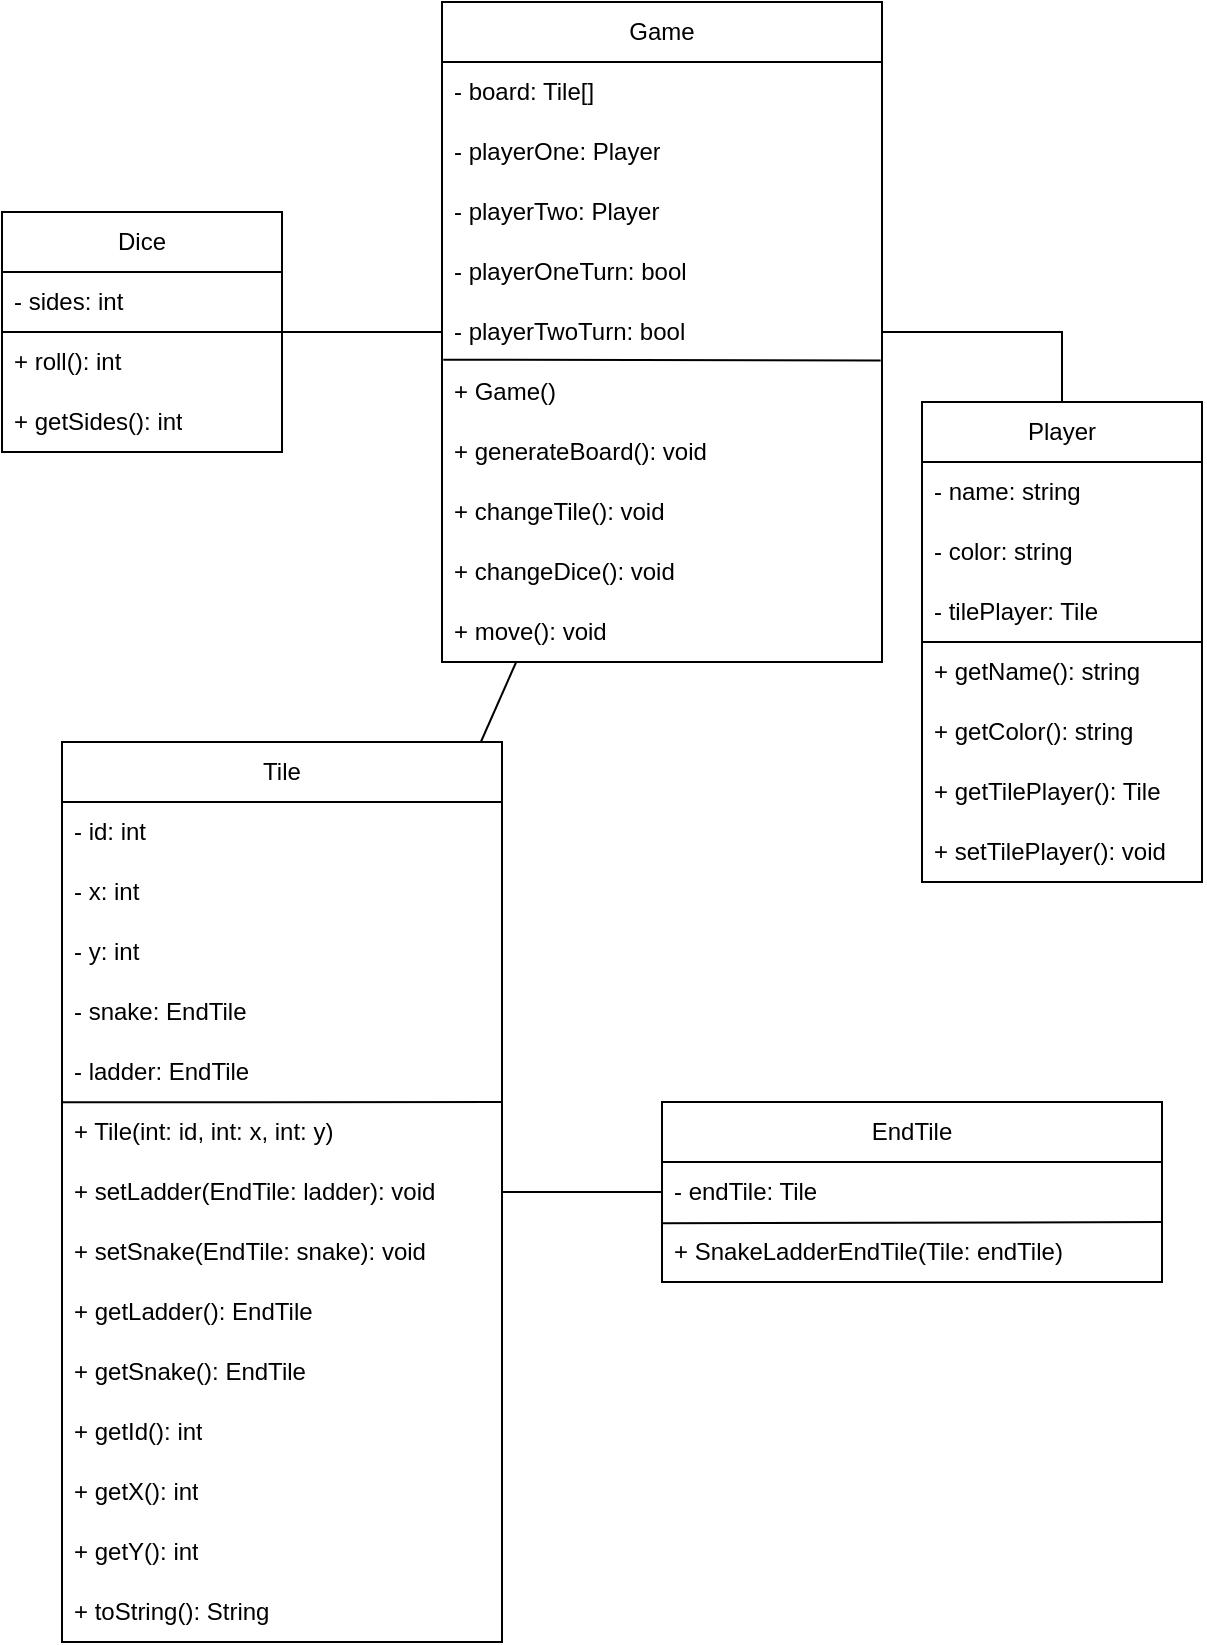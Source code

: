 <mxfile version="24.2.1" type="device">
  <diagram name="Page-1" id="pvg8SSIA2iOiaYbBncRj">
    <mxGraphModel dx="1639" dy="938" grid="1" gridSize="10" guides="1" tooltips="1" connect="1" arrows="1" fold="1" page="1" pageScale="1" pageWidth="827" pageHeight="1169" math="0" shadow="0">
      <root>
        <mxCell id="0" />
        <mxCell id="1" parent="0" />
        <mxCell id="43WKIZojVjIbnMSvibWs-29" value="Game" style="swimlane;fontStyle=0;childLayout=stackLayout;horizontal=1;startSize=30;horizontalStack=0;resizeParent=1;resizeParentMax=0;resizeLast=0;collapsible=1;marginBottom=0;whiteSpace=wrap;html=1;" vertex="1" parent="1">
          <mxGeometry x="250" y="110" width="220" height="330" as="geometry" />
        </mxCell>
        <mxCell id="43WKIZojVjIbnMSvibWs-30" value="- board: Tile[]" style="text;strokeColor=none;fillColor=none;align=left;verticalAlign=middle;spacingLeft=4;spacingRight=4;overflow=hidden;points=[[0,0.5],[1,0.5]];portConstraint=eastwest;rotatable=0;whiteSpace=wrap;html=1;" vertex="1" parent="43WKIZojVjIbnMSvibWs-29">
          <mxGeometry y="30" width="220" height="30" as="geometry" />
        </mxCell>
        <mxCell id="43WKIZojVjIbnMSvibWs-31" value="- playerOne: Player" style="text;strokeColor=none;fillColor=none;align=left;verticalAlign=middle;spacingLeft=4;spacingRight=4;overflow=hidden;points=[[0,0.5],[1,0.5]];portConstraint=eastwest;rotatable=0;whiteSpace=wrap;html=1;" vertex="1" parent="43WKIZojVjIbnMSvibWs-29">
          <mxGeometry y="60" width="220" height="30" as="geometry" />
        </mxCell>
        <mxCell id="43WKIZojVjIbnMSvibWs-88" value="- playerTwo: Player" style="text;strokeColor=none;fillColor=none;align=left;verticalAlign=middle;spacingLeft=4;spacingRight=4;overflow=hidden;points=[[0,0.5],[1,0.5]];portConstraint=eastwest;rotatable=0;whiteSpace=wrap;html=1;" vertex="1" parent="43WKIZojVjIbnMSvibWs-29">
          <mxGeometry y="90" width="220" height="30" as="geometry" />
        </mxCell>
        <mxCell id="43WKIZojVjIbnMSvibWs-89" value="- playerOneTurn: bool" style="text;strokeColor=none;fillColor=none;align=left;verticalAlign=middle;spacingLeft=4;spacingRight=4;overflow=hidden;points=[[0,0.5],[1,0.5]];portConstraint=eastwest;rotatable=0;whiteSpace=wrap;html=1;" vertex="1" parent="43WKIZojVjIbnMSvibWs-29">
          <mxGeometry y="120" width="220" height="30" as="geometry" />
        </mxCell>
        <mxCell id="43WKIZojVjIbnMSvibWs-32" value="- playerTwoTurn: bool" style="text;strokeColor=none;fillColor=none;align=left;verticalAlign=middle;spacingLeft=4;spacingRight=4;overflow=hidden;points=[[0,0.5],[1,0.5]];portConstraint=eastwest;rotatable=0;whiteSpace=wrap;html=1;" vertex="1" parent="43WKIZojVjIbnMSvibWs-29">
          <mxGeometry y="150" width="220" height="30" as="geometry" />
        </mxCell>
        <mxCell id="43WKIZojVjIbnMSvibWs-33" value="+ Game()" style="text;strokeColor=none;fillColor=none;align=left;verticalAlign=middle;spacingLeft=4;spacingRight=4;overflow=hidden;points=[[0,0.5],[1,0.5]];portConstraint=eastwest;rotatable=0;whiteSpace=wrap;html=1;perimeterSpacing=14;" vertex="1" parent="43WKIZojVjIbnMSvibWs-29">
          <mxGeometry y="180" width="220" height="30" as="geometry" />
        </mxCell>
        <mxCell id="43WKIZojVjIbnMSvibWs-35" value="+ generateBoard(): void" style="text;strokeColor=none;fillColor=none;align=left;verticalAlign=middle;spacingLeft=4;spacingRight=4;overflow=hidden;points=[[0,0.5],[1,0.5]];portConstraint=eastwest;rotatable=0;whiteSpace=wrap;html=1;" vertex="1" parent="43WKIZojVjIbnMSvibWs-29">
          <mxGeometry y="210" width="220" height="30" as="geometry" />
        </mxCell>
        <mxCell id="43WKIZojVjIbnMSvibWs-38" value="+ changeTile(): void" style="text;strokeColor=none;fillColor=none;align=left;verticalAlign=middle;spacingLeft=4;spacingRight=4;overflow=hidden;points=[[0,0.5],[1,0.5]];portConstraint=eastwest;rotatable=0;whiteSpace=wrap;html=1;" vertex="1" parent="43WKIZojVjIbnMSvibWs-29">
          <mxGeometry y="240" width="220" height="30" as="geometry" />
        </mxCell>
        <mxCell id="43WKIZojVjIbnMSvibWs-39" value="+ changeDice(): void" style="text;strokeColor=none;fillColor=none;align=left;verticalAlign=middle;spacingLeft=4;spacingRight=4;overflow=hidden;points=[[0,0.5],[1,0.5]];portConstraint=eastwest;rotatable=0;whiteSpace=wrap;html=1;" vertex="1" parent="43WKIZojVjIbnMSvibWs-29">
          <mxGeometry y="270" width="220" height="30" as="geometry" />
        </mxCell>
        <mxCell id="43WKIZojVjIbnMSvibWs-40" value="+ move(): void" style="text;strokeColor=none;fillColor=none;align=left;verticalAlign=middle;spacingLeft=4;spacingRight=4;overflow=hidden;points=[[0,0.5],[1,0.5]];portConstraint=eastwest;rotatable=0;whiteSpace=wrap;html=1;" vertex="1" parent="43WKIZojVjIbnMSvibWs-29">
          <mxGeometry y="300" width="220" height="30" as="geometry" />
        </mxCell>
        <mxCell id="43WKIZojVjIbnMSvibWs-48" value="" style="endArrow=none;html=1;rounded=0;exitX=0.059;exitY=0.221;exitDx=0;exitDy=0;exitPerimeter=0;entryX=0.997;entryY=0.973;entryDx=0;entryDy=0;entryPerimeter=0;" edge="1" parent="43WKIZojVjIbnMSvibWs-29" source="43WKIZojVjIbnMSvibWs-33" target="43WKIZojVjIbnMSvibWs-32">
          <mxGeometry width="50" height="50" relative="1" as="geometry">
            <mxPoint x="-90" y="210" as="sourcePoint" />
            <mxPoint x="220" y="119" as="targetPoint" />
          </mxGeometry>
        </mxCell>
        <mxCell id="43WKIZojVjIbnMSvibWs-54" value="Player" style="swimlane;fontStyle=0;childLayout=stackLayout;horizontal=1;startSize=30;horizontalStack=0;resizeParent=1;resizeParentMax=0;resizeLast=0;collapsible=1;marginBottom=0;whiteSpace=wrap;html=1;" vertex="1" parent="1">
          <mxGeometry x="490" y="310" width="140" height="240" as="geometry" />
        </mxCell>
        <mxCell id="43WKIZojVjIbnMSvibWs-55" value="- name: string" style="text;strokeColor=none;fillColor=none;align=left;verticalAlign=middle;spacingLeft=4;spacingRight=4;overflow=hidden;points=[[0,0.5],[1,0.5]];portConstraint=eastwest;rotatable=0;whiteSpace=wrap;html=1;" vertex="1" parent="43WKIZojVjIbnMSvibWs-54">
          <mxGeometry y="30" width="140" height="30" as="geometry" />
        </mxCell>
        <mxCell id="43WKIZojVjIbnMSvibWs-62" value="" style="endArrow=none;html=1;rounded=0;" edge="1" parent="43WKIZojVjIbnMSvibWs-54">
          <mxGeometry width="50" height="50" relative="1" as="geometry">
            <mxPoint y="120" as="sourcePoint" />
            <mxPoint x="140" y="120" as="targetPoint" />
          </mxGeometry>
        </mxCell>
        <mxCell id="43WKIZojVjIbnMSvibWs-57" value="- color: string" style="text;strokeColor=none;fillColor=none;align=left;verticalAlign=middle;spacingLeft=4;spacingRight=4;overflow=hidden;points=[[0,0.5],[1,0.5]];portConstraint=eastwest;rotatable=0;whiteSpace=wrap;html=1;" vertex="1" parent="43WKIZojVjIbnMSvibWs-54">
          <mxGeometry y="60" width="140" height="30" as="geometry" />
        </mxCell>
        <mxCell id="43WKIZojVjIbnMSvibWs-56" value="- tilePlayer: Tile" style="text;strokeColor=none;fillColor=none;align=left;verticalAlign=middle;spacingLeft=4;spacingRight=4;overflow=hidden;points=[[0,0.5],[1,0.5]];portConstraint=eastwest;rotatable=0;whiteSpace=wrap;html=1;" vertex="1" parent="43WKIZojVjIbnMSvibWs-54">
          <mxGeometry y="90" width="140" height="30" as="geometry" />
        </mxCell>
        <mxCell id="43WKIZojVjIbnMSvibWs-58" value="+ getName(): string" style="text;strokeColor=none;fillColor=none;align=left;verticalAlign=middle;spacingLeft=4;spacingRight=4;overflow=hidden;points=[[0,0.5],[1,0.5]];portConstraint=eastwest;rotatable=0;whiteSpace=wrap;html=1;" vertex="1" parent="43WKIZojVjIbnMSvibWs-54">
          <mxGeometry y="120" width="140" height="30" as="geometry" />
        </mxCell>
        <mxCell id="43WKIZojVjIbnMSvibWs-60" value="+ getColor(): string" style="text;strokeColor=none;fillColor=none;align=left;verticalAlign=middle;spacingLeft=4;spacingRight=4;overflow=hidden;points=[[0,0.5],[1,0.5]];portConstraint=eastwest;rotatable=0;whiteSpace=wrap;html=1;" vertex="1" parent="43WKIZojVjIbnMSvibWs-54">
          <mxGeometry y="150" width="140" height="30" as="geometry" />
        </mxCell>
        <mxCell id="43WKIZojVjIbnMSvibWs-59" value="+ getTilePlayer(): Tile" style="text;strokeColor=none;fillColor=none;align=left;verticalAlign=middle;spacingLeft=4;spacingRight=4;overflow=hidden;points=[[0,0.5],[1,0.5]];portConstraint=eastwest;rotatable=0;whiteSpace=wrap;html=1;" vertex="1" parent="43WKIZojVjIbnMSvibWs-54">
          <mxGeometry y="180" width="140" height="30" as="geometry" />
        </mxCell>
        <mxCell id="43WKIZojVjIbnMSvibWs-61" value="+ setTilePlayer(): void" style="text;strokeColor=none;fillColor=none;align=left;verticalAlign=middle;spacingLeft=4;spacingRight=4;overflow=hidden;points=[[0,0.5],[1,0.5]];portConstraint=eastwest;rotatable=0;whiteSpace=wrap;html=1;" vertex="1" parent="43WKIZojVjIbnMSvibWs-54">
          <mxGeometry y="210" width="140" height="30" as="geometry" />
        </mxCell>
        <mxCell id="43WKIZojVjIbnMSvibWs-70" value="Dice" style="swimlane;fontStyle=0;childLayout=stackLayout;horizontal=1;startSize=30;horizontalStack=0;resizeParent=1;resizeParentMax=0;resizeLast=0;collapsible=1;marginBottom=0;whiteSpace=wrap;html=1;" vertex="1" parent="1">
          <mxGeometry x="30" y="215" width="140" height="120" as="geometry" />
        </mxCell>
        <mxCell id="43WKIZojVjIbnMSvibWs-71" value="- sides: int" style="text;strokeColor=none;fillColor=none;align=left;verticalAlign=middle;spacingLeft=4;spacingRight=4;overflow=hidden;points=[[0,0.5],[1,0.5]];portConstraint=eastwest;rotatable=0;whiteSpace=wrap;html=1;" vertex="1" parent="43WKIZojVjIbnMSvibWs-70">
          <mxGeometry y="30" width="140" height="30" as="geometry" />
        </mxCell>
        <mxCell id="43WKIZojVjIbnMSvibWs-74" value="" style="endArrow=none;html=1;rounded=0;" edge="1" parent="43WKIZojVjIbnMSvibWs-70">
          <mxGeometry width="50" height="50" relative="1" as="geometry">
            <mxPoint y="60" as="sourcePoint" />
            <mxPoint x="140" y="60" as="targetPoint" />
          </mxGeometry>
        </mxCell>
        <mxCell id="43WKIZojVjIbnMSvibWs-72" value="+ roll(): int" style="text;strokeColor=none;fillColor=none;align=left;verticalAlign=middle;spacingLeft=4;spacingRight=4;overflow=hidden;points=[[0,0.5],[1,0.5]];portConstraint=eastwest;rotatable=0;whiteSpace=wrap;html=1;" vertex="1" parent="43WKIZojVjIbnMSvibWs-70">
          <mxGeometry y="60" width="140" height="30" as="geometry" />
        </mxCell>
        <mxCell id="43WKIZojVjIbnMSvibWs-73" value="+ getSides(): int" style="text;strokeColor=none;fillColor=none;align=left;verticalAlign=middle;spacingLeft=4;spacingRight=4;overflow=hidden;points=[[0,0.5],[1,0.5]];portConstraint=eastwest;rotatable=0;whiteSpace=wrap;html=1;" vertex="1" parent="43WKIZojVjIbnMSvibWs-70">
          <mxGeometry y="90" width="140" height="30" as="geometry" />
        </mxCell>
        <mxCell id="43WKIZojVjIbnMSvibWs-90" value="Tile" style="swimlane;fontStyle=0;childLayout=stackLayout;horizontal=1;startSize=30;horizontalStack=0;resizeParent=1;resizeParentMax=0;resizeLast=0;collapsible=1;marginBottom=0;whiteSpace=wrap;html=1;" vertex="1" parent="1">
          <mxGeometry x="60" y="480" width="220" height="450" as="geometry" />
        </mxCell>
        <mxCell id="43WKIZojVjIbnMSvibWs-91" value="- id: int" style="text;strokeColor=none;fillColor=none;align=left;verticalAlign=middle;spacingLeft=4;spacingRight=4;overflow=hidden;points=[[0,0.5],[1,0.5]];portConstraint=eastwest;rotatable=0;whiteSpace=wrap;html=1;" vertex="1" parent="43WKIZojVjIbnMSvibWs-90">
          <mxGeometry y="30" width="220" height="30" as="geometry" />
        </mxCell>
        <mxCell id="43WKIZojVjIbnMSvibWs-92" value="- x: int" style="text;strokeColor=none;fillColor=none;align=left;verticalAlign=middle;spacingLeft=4;spacingRight=4;overflow=hidden;points=[[0,0.5],[1,0.5]];portConstraint=eastwest;rotatable=0;whiteSpace=wrap;html=1;" vertex="1" parent="43WKIZojVjIbnMSvibWs-90">
          <mxGeometry y="60" width="220" height="30" as="geometry" />
        </mxCell>
        <mxCell id="43WKIZojVjIbnMSvibWs-93" value="- y: int" style="text;strokeColor=none;fillColor=none;align=left;verticalAlign=middle;spacingLeft=4;spacingRight=4;overflow=hidden;points=[[0,0.5],[1,0.5]];portConstraint=eastwest;rotatable=0;whiteSpace=wrap;html=1;" vertex="1" parent="43WKIZojVjIbnMSvibWs-90">
          <mxGeometry y="90" width="220" height="30" as="geometry" />
        </mxCell>
        <mxCell id="43WKIZojVjIbnMSvibWs-94" value="- snake: EndTile" style="text;strokeColor=none;fillColor=none;align=left;verticalAlign=middle;spacingLeft=4;spacingRight=4;overflow=hidden;points=[[0,0.5],[1,0.5]];portConstraint=eastwest;rotatable=0;whiteSpace=wrap;html=1;" vertex="1" parent="43WKIZojVjIbnMSvibWs-90">
          <mxGeometry y="120" width="220" height="30" as="geometry" />
        </mxCell>
        <mxCell id="43WKIZojVjIbnMSvibWs-95" value="- ladder: EndTile" style="text;strokeColor=none;fillColor=none;align=left;verticalAlign=middle;spacingLeft=4;spacingRight=4;overflow=hidden;points=[[0,0.5],[1,0.5]];portConstraint=eastwest;rotatable=0;whiteSpace=wrap;html=1;" vertex="1" parent="43WKIZojVjIbnMSvibWs-90">
          <mxGeometry y="150" width="220" height="30" as="geometry" />
        </mxCell>
        <mxCell id="43WKIZojVjIbnMSvibWs-101" value="+ Tile(int: id, int: x, int: y)" style="text;strokeColor=none;fillColor=none;align=left;verticalAlign=middle;spacingLeft=4;spacingRight=4;overflow=hidden;points=[[0,0.5],[1,0.5]];portConstraint=eastwest;rotatable=0;whiteSpace=wrap;html=1;" vertex="1" parent="43WKIZojVjIbnMSvibWs-90">
          <mxGeometry y="180" width="220" height="30" as="geometry" />
        </mxCell>
        <mxCell id="43WKIZojVjIbnMSvibWs-102" value="+ setLadder(EndTile: ladder): void" style="text;strokeColor=none;fillColor=none;align=left;verticalAlign=middle;spacingLeft=4;spacingRight=4;overflow=hidden;points=[[0,0.5],[1,0.5]];portConstraint=eastwest;rotatable=0;whiteSpace=wrap;html=1;" vertex="1" parent="43WKIZojVjIbnMSvibWs-90">
          <mxGeometry y="210" width="220" height="30" as="geometry" />
        </mxCell>
        <mxCell id="43WKIZojVjIbnMSvibWs-103" value="+ setSnake(EndTile: snake): void" style="text;strokeColor=none;fillColor=none;align=left;verticalAlign=middle;spacingLeft=4;spacingRight=4;overflow=hidden;points=[[0,0.5],[1,0.5]];portConstraint=eastwest;rotatable=0;whiteSpace=wrap;html=1;" vertex="1" parent="43WKIZojVjIbnMSvibWs-90">
          <mxGeometry y="240" width="220" height="30" as="geometry" />
        </mxCell>
        <mxCell id="43WKIZojVjIbnMSvibWs-104" value="+ getLadder(): EndTile" style="text;strokeColor=none;fillColor=none;align=left;verticalAlign=middle;spacingLeft=4;spacingRight=4;overflow=hidden;points=[[0,0.5],[1,0.5]];portConstraint=eastwest;rotatable=0;whiteSpace=wrap;html=1;" vertex="1" parent="43WKIZojVjIbnMSvibWs-90">
          <mxGeometry y="270" width="220" height="30" as="geometry" />
        </mxCell>
        <mxCell id="43WKIZojVjIbnMSvibWs-105" value="" style="endArrow=none;html=1;rounded=0;exitX=-0.001;exitY=0.006;exitDx=0;exitDy=0;exitPerimeter=0;" edge="1" parent="43WKIZojVjIbnMSvibWs-90" source="43WKIZojVjIbnMSvibWs-101">
          <mxGeometry width="50" height="50" relative="1" as="geometry">
            <mxPoint x="-80" y="160" as="sourcePoint" />
            <mxPoint x="220" y="180" as="targetPoint" />
          </mxGeometry>
        </mxCell>
        <mxCell id="43WKIZojVjIbnMSvibWs-107" value="+ getSnake(): EndTile" style="text;strokeColor=none;fillColor=none;align=left;verticalAlign=middle;spacingLeft=4;spacingRight=4;overflow=hidden;points=[[0,0.5],[1,0.5]];portConstraint=eastwest;rotatable=0;whiteSpace=wrap;html=1;" vertex="1" parent="43WKIZojVjIbnMSvibWs-90">
          <mxGeometry y="300" width="220" height="30" as="geometry" />
        </mxCell>
        <mxCell id="43WKIZojVjIbnMSvibWs-108" value="+ getId(): int" style="text;strokeColor=none;fillColor=none;align=left;verticalAlign=middle;spacingLeft=4;spacingRight=4;overflow=hidden;points=[[0,0.5],[1,0.5]];portConstraint=eastwest;rotatable=0;whiteSpace=wrap;html=1;" vertex="1" parent="43WKIZojVjIbnMSvibWs-90">
          <mxGeometry y="330" width="220" height="30" as="geometry" />
        </mxCell>
        <mxCell id="43WKIZojVjIbnMSvibWs-109" value="+ getX(): int" style="text;strokeColor=none;fillColor=none;align=left;verticalAlign=middle;spacingLeft=4;spacingRight=4;overflow=hidden;points=[[0,0.5],[1,0.5]];portConstraint=eastwest;rotatable=0;whiteSpace=wrap;html=1;" vertex="1" parent="43WKIZojVjIbnMSvibWs-90">
          <mxGeometry y="360" width="220" height="30" as="geometry" />
        </mxCell>
        <mxCell id="43WKIZojVjIbnMSvibWs-110" value="+ getY(): int" style="text;strokeColor=none;fillColor=none;align=left;verticalAlign=middle;spacingLeft=4;spacingRight=4;overflow=hidden;points=[[0,0.5],[1,0.5]];portConstraint=eastwest;rotatable=0;whiteSpace=wrap;html=1;" vertex="1" parent="43WKIZojVjIbnMSvibWs-90">
          <mxGeometry y="390" width="220" height="30" as="geometry" />
        </mxCell>
        <mxCell id="43WKIZojVjIbnMSvibWs-111" value="+ toString(): String" style="text;strokeColor=none;fillColor=none;align=left;verticalAlign=middle;spacingLeft=4;spacingRight=4;overflow=hidden;points=[[0,0.5],[1,0.5]];portConstraint=eastwest;rotatable=0;whiteSpace=wrap;html=1;" vertex="1" parent="43WKIZojVjIbnMSvibWs-90">
          <mxGeometry y="420" width="220" height="30" as="geometry" />
        </mxCell>
        <mxCell id="43WKIZojVjIbnMSvibWs-96" value="EndTile" style="swimlane;fontStyle=0;childLayout=stackLayout;horizontal=1;startSize=30;horizontalStack=0;resizeParent=1;resizeParentMax=0;resizeLast=0;collapsible=1;marginBottom=0;whiteSpace=wrap;html=1;" vertex="1" parent="1">
          <mxGeometry x="360" y="660" width="250" height="90" as="geometry" />
        </mxCell>
        <mxCell id="43WKIZojVjIbnMSvibWs-97" value="- endTile: Tile" style="text;strokeColor=none;fillColor=none;align=left;verticalAlign=middle;spacingLeft=4;spacingRight=4;overflow=hidden;points=[[0,0.5],[1,0.5]];portConstraint=eastwest;rotatable=0;whiteSpace=wrap;html=1;" vertex="1" parent="43WKIZojVjIbnMSvibWs-96">
          <mxGeometry y="30" width="250" height="30" as="geometry" />
        </mxCell>
        <mxCell id="43WKIZojVjIbnMSvibWs-98" value="+ SnakeLadderEndTile(Tile: endTile)" style="text;strokeColor=none;fillColor=none;align=left;verticalAlign=middle;spacingLeft=4;spacingRight=4;overflow=hidden;points=[[0,0.5],[1,0.5]];portConstraint=eastwest;rotatable=0;whiteSpace=wrap;html=1;" vertex="1" parent="43WKIZojVjIbnMSvibWs-96">
          <mxGeometry y="60" width="250" height="30" as="geometry" />
        </mxCell>
        <mxCell id="43WKIZojVjIbnMSvibWs-115" value="" style="endArrow=none;html=1;rounded=0;exitX=-0.001;exitY=0.022;exitDx=0;exitDy=0;exitPerimeter=0;" edge="1" parent="43WKIZojVjIbnMSvibWs-96" source="43WKIZojVjIbnMSvibWs-98">
          <mxGeometry width="50" height="50" relative="1" as="geometry">
            <mxPoint x="-40" y="120" as="sourcePoint" />
            <mxPoint x="250" y="60" as="targetPoint" />
          </mxGeometry>
        </mxCell>
        <mxCell id="43WKIZojVjIbnMSvibWs-106" value="" style="endArrow=none;html=1;rounded=0;jumpStyle=none;" edge="1" parent="1" source="43WKIZojVjIbnMSvibWs-90" target="43WKIZojVjIbnMSvibWs-96">
          <mxGeometry width="50" height="50" relative="1" as="geometry">
            <mxPoint x="300" y="510" as="sourcePoint" />
            <mxPoint x="350" y="460" as="targetPoint" />
          </mxGeometry>
        </mxCell>
        <mxCell id="43WKIZojVjIbnMSvibWs-112" value="" style="endArrow=none;html=1;rounded=0;" edge="1" parent="1" source="43WKIZojVjIbnMSvibWs-70" target="43WKIZojVjIbnMSvibWs-29">
          <mxGeometry width="50" height="50" relative="1" as="geometry">
            <mxPoint x="90" y="460" as="sourcePoint" />
            <mxPoint x="140" y="410" as="targetPoint" />
          </mxGeometry>
        </mxCell>
        <mxCell id="43WKIZojVjIbnMSvibWs-113" value="" style="endArrow=none;html=1;rounded=0;" edge="1" parent="1" source="43WKIZojVjIbnMSvibWs-29" target="43WKIZojVjIbnMSvibWs-54">
          <mxGeometry width="50" height="50" relative="1" as="geometry">
            <mxPoint x="490" y="540" as="sourcePoint" />
            <mxPoint x="540" y="490" as="targetPoint" />
            <Array as="points">
              <mxPoint x="560" y="275" />
            </Array>
          </mxGeometry>
        </mxCell>
        <mxCell id="43WKIZojVjIbnMSvibWs-114" value="" style="endArrow=none;html=1;rounded=0;" edge="1" parent="1" source="43WKIZojVjIbnMSvibWs-90" target="43WKIZojVjIbnMSvibWs-29">
          <mxGeometry width="50" height="50" relative="1" as="geometry">
            <mxPoint x="140" y="480" as="sourcePoint" />
            <mxPoint x="190" y="430" as="targetPoint" />
          </mxGeometry>
        </mxCell>
      </root>
    </mxGraphModel>
  </diagram>
</mxfile>
